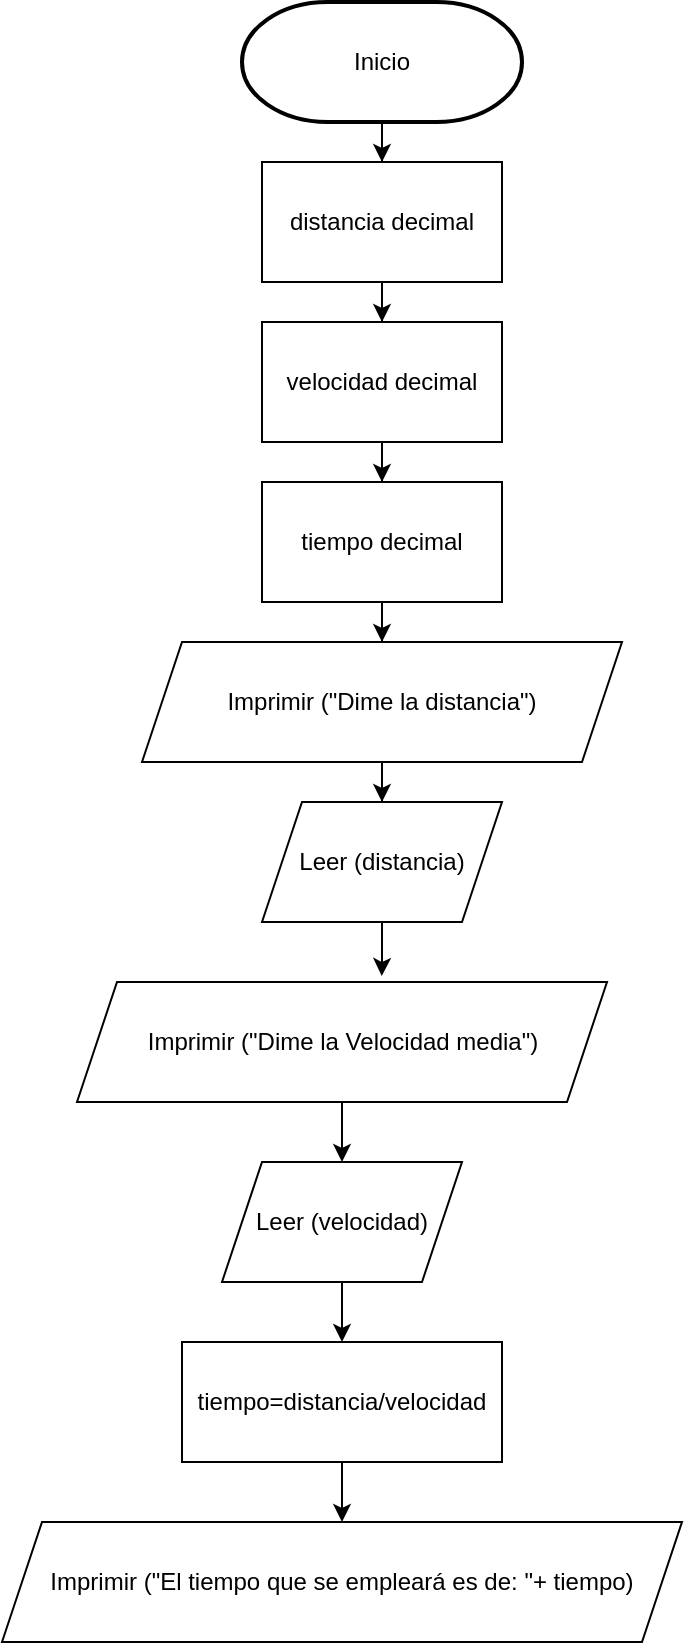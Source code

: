 <mxfile version="22.0.4" type="device">
  <diagram id="C5RBs43oDa-KdzZeNtuy" name="Page-1">
    <mxGraphModel dx="473" dy="780" grid="1" gridSize="10" guides="1" tooltips="1" connect="1" arrows="1" fold="1" page="1" pageScale="1" pageWidth="827" pageHeight="1169" math="0" shadow="0">
      <root>
        <mxCell id="WIyWlLk6GJQsqaUBKTNV-0" />
        <mxCell id="WIyWlLk6GJQsqaUBKTNV-1" parent="WIyWlLk6GJQsqaUBKTNV-0" />
        <mxCell id="gm-yubCqo1Sg5wJiPhqE-2" value="" style="edgeStyle=orthogonalEdgeStyle;rounded=0;orthogonalLoop=1;jettySize=auto;html=1;" edge="1" parent="WIyWlLk6GJQsqaUBKTNV-1" source="gm-yubCqo1Sg5wJiPhqE-0" target="gm-yubCqo1Sg5wJiPhqE-1">
          <mxGeometry relative="1" as="geometry" />
        </mxCell>
        <mxCell id="gm-yubCqo1Sg5wJiPhqE-0" value="Inicio" style="strokeWidth=2;html=1;shape=mxgraph.flowchart.terminator;whiteSpace=wrap;" vertex="1" parent="WIyWlLk6GJQsqaUBKTNV-1">
          <mxGeometry x="160" y="20" width="140" height="60" as="geometry" />
        </mxCell>
        <mxCell id="gm-yubCqo1Sg5wJiPhqE-4" style="edgeStyle=orthogonalEdgeStyle;rounded=0;orthogonalLoop=1;jettySize=auto;html=1;" edge="1" parent="WIyWlLk6GJQsqaUBKTNV-1" source="gm-yubCqo1Sg5wJiPhqE-1" target="gm-yubCqo1Sg5wJiPhqE-3">
          <mxGeometry relative="1" as="geometry" />
        </mxCell>
        <mxCell id="gm-yubCqo1Sg5wJiPhqE-1" value="distancia decimal" style="rounded=0;whiteSpace=wrap;html=1;" vertex="1" parent="WIyWlLk6GJQsqaUBKTNV-1">
          <mxGeometry x="170" y="100" width="120" height="60" as="geometry" />
        </mxCell>
        <mxCell id="gm-yubCqo1Sg5wJiPhqE-11" style="edgeStyle=orthogonalEdgeStyle;rounded=0;orthogonalLoop=1;jettySize=auto;html=1;" edge="1" parent="WIyWlLk6GJQsqaUBKTNV-1" source="gm-yubCqo1Sg5wJiPhqE-3" target="gm-yubCqo1Sg5wJiPhqE-5">
          <mxGeometry relative="1" as="geometry" />
        </mxCell>
        <mxCell id="gm-yubCqo1Sg5wJiPhqE-3" value="velocidad decimal" style="rounded=0;whiteSpace=wrap;html=1;" vertex="1" parent="WIyWlLk6GJQsqaUBKTNV-1">
          <mxGeometry x="170" y="180" width="120" height="60" as="geometry" />
        </mxCell>
        <mxCell id="gm-yubCqo1Sg5wJiPhqE-12" style="edgeStyle=orthogonalEdgeStyle;rounded=0;orthogonalLoop=1;jettySize=auto;html=1;" edge="1" parent="WIyWlLk6GJQsqaUBKTNV-1" source="gm-yubCqo1Sg5wJiPhqE-5" target="gm-yubCqo1Sg5wJiPhqE-6">
          <mxGeometry relative="1" as="geometry" />
        </mxCell>
        <mxCell id="gm-yubCqo1Sg5wJiPhqE-5" value="tiempo decimal" style="whiteSpace=wrap;html=1;" vertex="1" parent="WIyWlLk6GJQsqaUBKTNV-1">
          <mxGeometry x="170" y="260" width="120" height="60" as="geometry" />
        </mxCell>
        <mxCell id="gm-yubCqo1Sg5wJiPhqE-13" style="edgeStyle=orthogonalEdgeStyle;rounded=0;orthogonalLoop=1;jettySize=auto;html=1;" edge="1" parent="WIyWlLk6GJQsqaUBKTNV-1" source="gm-yubCqo1Sg5wJiPhqE-6" target="gm-yubCqo1Sg5wJiPhqE-10">
          <mxGeometry relative="1" as="geometry" />
        </mxCell>
        <mxCell id="gm-yubCqo1Sg5wJiPhqE-6" value="Imprimir (&quot;Dime la distancia&quot;)" style="shape=parallelogram;perimeter=parallelogramPerimeter;whiteSpace=wrap;html=1;fixedSize=1;" vertex="1" parent="WIyWlLk6GJQsqaUBKTNV-1">
          <mxGeometry x="110" y="340" width="240" height="60" as="geometry" />
        </mxCell>
        <mxCell id="gm-yubCqo1Sg5wJiPhqE-16" style="edgeStyle=orthogonalEdgeStyle;rounded=0;orthogonalLoop=1;jettySize=auto;html=1;" edge="1" parent="WIyWlLk6GJQsqaUBKTNV-1" source="gm-yubCqo1Sg5wJiPhqE-8" target="gm-yubCqo1Sg5wJiPhqE-15">
          <mxGeometry relative="1" as="geometry" />
        </mxCell>
        <mxCell id="gm-yubCqo1Sg5wJiPhqE-8" value="Imprimir (&quot;Dime la Velocidad media&quot;)" style="shape=parallelogram;perimeter=parallelogramPerimeter;whiteSpace=wrap;html=1;fixedSize=1;" vertex="1" parent="WIyWlLk6GJQsqaUBKTNV-1">
          <mxGeometry x="77.5" y="510" width="265" height="60" as="geometry" />
        </mxCell>
        <mxCell id="gm-yubCqo1Sg5wJiPhqE-10" value="Leer (distancia)" style="shape=parallelogram;perimeter=parallelogramPerimeter;whiteSpace=wrap;html=1;fixedSize=1;" vertex="1" parent="WIyWlLk6GJQsqaUBKTNV-1">
          <mxGeometry x="170" y="420" width="120" height="60" as="geometry" />
        </mxCell>
        <mxCell id="gm-yubCqo1Sg5wJiPhqE-14" style="edgeStyle=orthogonalEdgeStyle;rounded=0;orthogonalLoop=1;jettySize=auto;html=1;entryX=0.575;entryY=-0.05;entryDx=0;entryDy=0;entryPerimeter=0;" edge="1" parent="WIyWlLk6GJQsqaUBKTNV-1" source="gm-yubCqo1Sg5wJiPhqE-10" target="gm-yubCqo1Sg5wJiPhqE-8">
          <mxGeometry relative="1" as="geometry" />
        </mxCell>
        <mxCell id="gm-yubCqo1Sg5wJiPhqE-19" style="edgeStyle=orthogonalEdgeStyle;rounded=0;orthogonalLoop=1;jettySize=auto;html=1;entryX=0.5;entryY=0;entryDx=0;entryDy=0;" edge="1" parent="WIyWlLk6GJQsqaUBKTNV-1" source="gm-yubCqo1Sg5wJiPhqE-15" target="gm-yubCqo1Sg5wJiPhqE-18">
          <mxGeometry relative="1" as="geometry" />
        </mxCell>
        <mxCell id="gm-yubCqo1Sg5wJiPhqE-15" value="Leer (velocidad)" style="shape=parallelogram;perimeter=parallelogramPerimeter;whiteSpace=wrap;html=1;fixedSize=1;" vertex="1" parent="WIyWlLk6GJQsqaUBKTNV-1">
          <mxGeometry x="150" y="600" width="120" height="60" as="geometry" />
        </mxCell>
        <mxCell id="gm-yubCqo1Sg5wJiPhqE-21" style="edgeStyle=orthogonalEdgeStyle;rounded=0;orthogonalLoop=1;jettySize=auto;html=1;" edge="1" parent="WIyWlLk6GJQsqaUBKTNV-1" source="gm-yubCqo1Sg5wJiPhqE-18" target="gm-yubCqo1Sg5wJiPhqE-20">
          <mxGeometry relative="1" as="geometry" />
        </mxCell>
        <mxCell id="gm-yubCqo1Sg5wJiPhqE-18" value="tiempo=distancia/velocidad" style="whiteSpace=wrap;html=1;" vertex="1" parent="WIyWlLk6GJQsqaUBKTNV-1">
          <mxGeometry x="130" y="690" width="160" height="60" as="geometry" />
        </mxCell>
        <mxCell id="gm-yubCqo1Sg5wJiPhqE-20" value="Imprimir (&quot;El tiempo que se empleará es de: &quot;+ tiempo)" style="shape=parallelogram;perimeter=parallelogramPerimeter;whiteSpace=wrap;html=1;fixedSize=1;" vertex="1" parent="WIyWlLk6GJQsqaUBKTNV-1">
          <mxGeometry x="40" y="780" width="340" height="60" as="geometry" />
        </mxCell>
      </root>
    </mxGraphModel>
  </diagram>
</mxfile>
